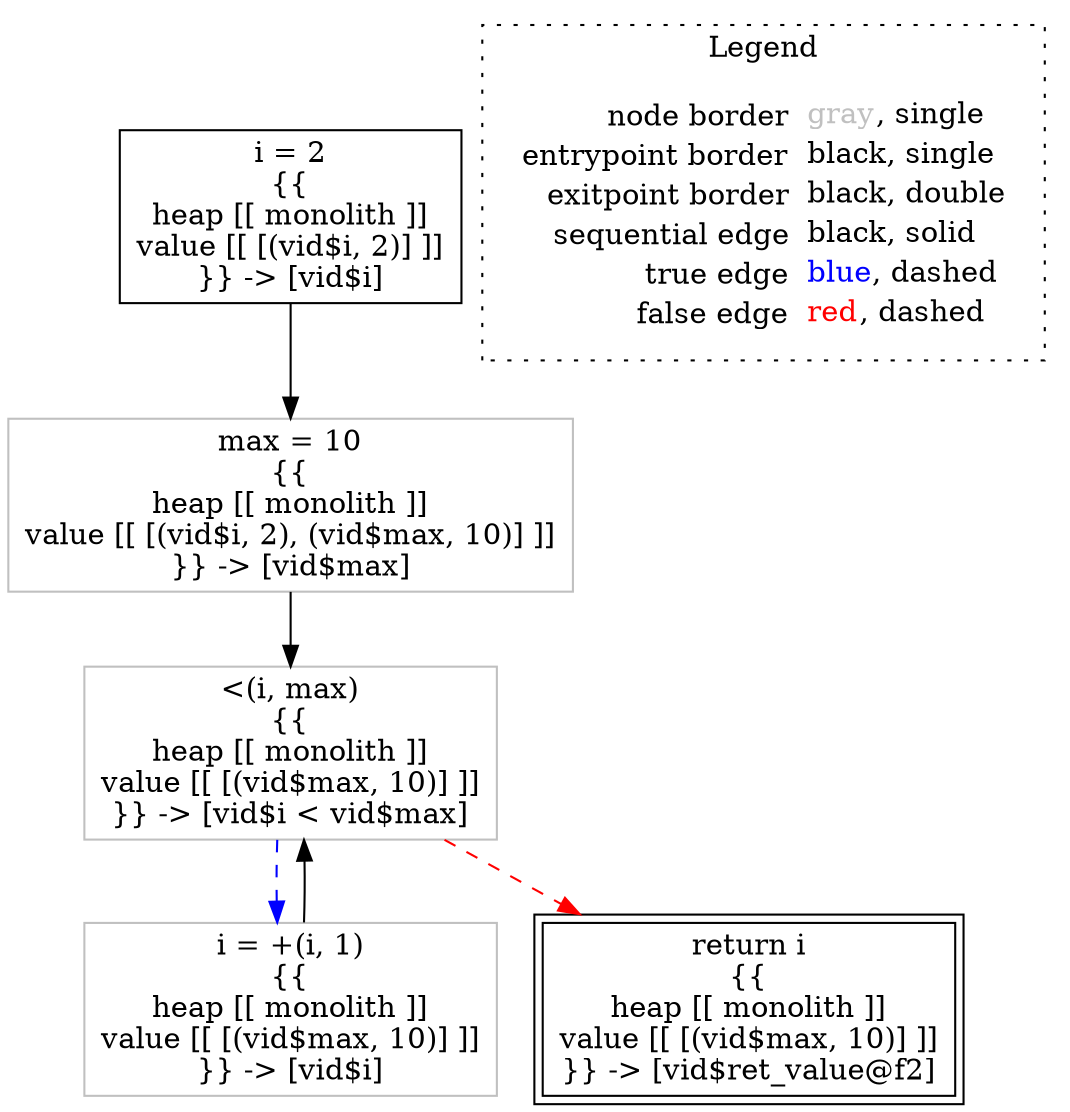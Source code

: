 digraph {
	"node0" [shape="rect",color="black",label=<i = 2<BR/>{{<BR/>heap [[ monolith ]]<BR/>value [[ [(vid$i, 2)] ]]<BR/>}} -&gt; [vid$i]>];
	"node1" [shape="rect",color="gray",label=<i = +(i, 1)<BR/>{{<BR/>heap [[ monolith ]]<BR/>value [[ [(vid$max, 10)] ]]<BR/>}} -&gt; [vid$i]>];
	"node2" [shape="rect",color="black",peripheries="2",label=<return i<BR/>{{<BR/>heap [[ monolith ]]<BR/>value [[ [(vid$max, 10)] ]]<BR/>}} -&gt; [vid$ret_value@f2]>];
	"node3" [shape="rect",color="gray",label=<max = 10<BR/>{{<BR/>heap [[ monolith ]]<BR/>value [[ [(vid$i, 2), (vid$max, 10)] ]]<BR/>}} -&gt; [vid$max]>];
	"node4" [shape="rect",color="gray",label=<&lt;(i, max)<BR/>{{<BR/>heap [[ monolith ]]<BR/>value [[ [(vid$max, 10)] ]]<BR/>}} -&gt; [vid$i &lt; vid$max]>];
	"node1" -> "node4" [color="black"];
	"node3" -> "node4" [color="black"];
	"node0" -> "node3" [color="black"];
	"node4" -> "node1" [color="blue",style="dashed"];
	"node4" -> "node2" [color="red",style="dashed"];
subgraph cluster_legend {
	label="Legend";
	style=dotted;
	node [shape=plaintext];
	"legend" [label=<<table border="0" cellpadding="2" cellspacing="0" cellborder="0"><tr><td align="right">node border&nbsp;</td><td align="left"><font color="gray">gray</font>, single</td></tr><tr><td align="right">entrypoint border&nbsp;</td><td align="left"><font color="black">black</font>, single</td></tr><tr><td align="right">exitpoint border&nbsp;</td><td align="left"><font color="black">black</font>, double</td></tr><tr><td align="right">sequential edge&nbsp;</td><td align="left"><font color="black">black</font>, solid</td></tr><tr><td align="right">true edge&nbsp;</td><td align="left"><font color="blue">blue</font>, dashed</td></tr><tr><td align="right">false edge&nbsp;</td><td align="left"><font color="red">red</font>, dashed</td></tr></table>>];
}

}
